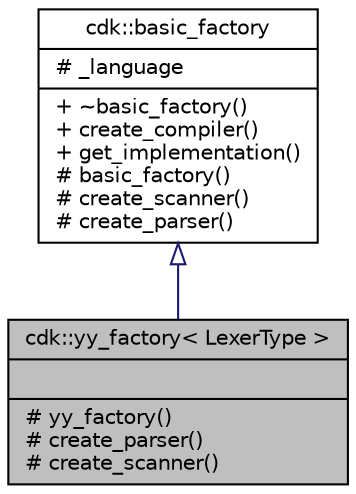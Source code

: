 digraph "cdk::yy_factory&lt; LexerType &gt;"
{
 // LATEX_PDF_SIZE
  edge [fontname="Helvetica",fontsize="10",labelfontname="Helvetica",labelfontsize="10"];
  node [fontname="Helvetica",fontsize="10",shape=record];
  Node1 [label="{cdk::yy_factory\< LexerType \>\n||# yy_factory()\l# create_parser()\l# create_scanner()\l}",height=0.2,width=0.4,color="black", fillcolor="grey75", style="filled", fontcolor="black",tooltip=" "];
  Node2 -> Node1 [dir="back",color="midnightblue",fontsize="10",style="solid",arrowtail="onormal",fontname="Helvetica"];
  Node2 [label="{cdk::basic_factory\n|# _language\l|+ ~basic_factory()\l+ create_compiler()\l+ get_implementation()\l# basic_factory()\l# create_scanner()\l# create_parser()\l}",height=0.2,width=0.4,color="black", fillcolor="white", style="filled",URL="$classcdk_1_1basic__factory.html",tooltip=" "];
}
